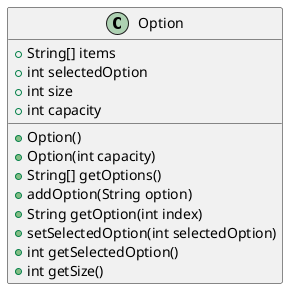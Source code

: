 @startuml
class Option {
    +String[] items
    +int selectedOption
    +int size
    +int capacity

    +Option()
    +Option(int capacity)
    +String[] getOptions()
    +addOption(String option)
    +String getOption(int index)
    +setSelectedOption(int selectedOption)
    +int getSelectedOption()
    +int getSize()
}
@enduml